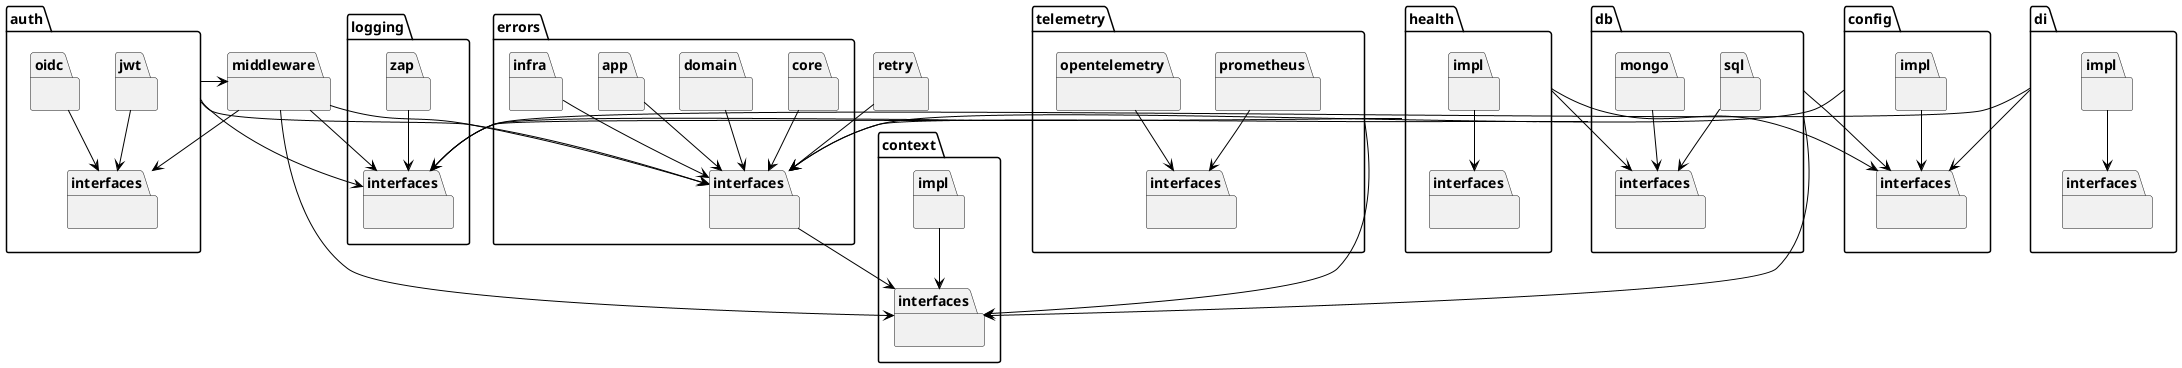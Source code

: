 @startuml Improved Package Dependencies

skinparam componentStyle uml2
skinparam component {
  BackgroundColor White
  BorderColor Black
  ArrowColor Black
}

package "auth" as auth {
  package "interfaces" as auth_interfaces {
  }

  package "jwt" as auth_jwt {
  }

  package "oidc" as auth_oidc {
  }

  auth_jwt --> auth_interfaces
  auth_oidc --> auth_interfaces
}

package "logging" as logging {
  package "interfaces" as logging_interfaces {
  }

  package "zap" as logging_zap {
  }

  logging_zap --> logging_interfaces
}

package "telemetry" as telemetry {
  package "interfaces" as telemetry_interfaces {
  }

  package "prometheus" as telemetry_prometheus {
  }

  package "opentelemetry" as telemetry_opentelemetry {
  }

  telemetry_prometheus --> telemetry_interfaces
  telemetry_opentelemetry --> telemetry_interfaces
}

package "middleware" as middleware {
}

package "context" as context {
  package "interfaces" as context_interfaces {
  }

  package "impl" as context_impl {
  }

  context_impl --> context_interfaces
}

package "health" as health {
  package "interfaces" as health_interfaces {
  }

  package "impl" as health_impl {
  }

  health_impl --> health_interfaces
}

package "errors" as errors {
  package "interfaces" as errors_interfaces {
  }

  package "core" as errors_core {
  }

  package "domain" as errors_domain {
  }

  package "app" as errors_app {
  }

  package "infra" as errors_infra {
  }

  errors_core --> errors_interfaces
  errors_domain --> errors_interfaces
  errors_app --> errors_interfaces
  errors_infra --> errors_interfaces
}

package "config" as config {
  package "interfaces" as config_interfaces {
  }

  package "impl" as config_impl {
  }

  config_impl --> config_interfaces
}

package "db" as db {
  package "interfaces" as db_interfaces {
  }

  package "sql" as db_sql {
  }

  package "mongo" as db_mongo {
  }

  db_sql --> db_interfaces
  db_mongo --> db_interfaces
}

package "di" as di {
  package "interfaces" as di_interfaces {
  }

  package "impl" as di_impl {
  }

  di_impl --> di_interfaces
}

package "retry" as retry {
}

auth --> logging_interfaces
auth --> middleware
auth --> errors_interfaces

telemetry --> logging_interfaces
telemetry --> context_interfaces

middleware --> logging_interfaces
middleware --> context_interfaces
middleware --> errors_interfaces
middleware --> auth_interfaces

health --> logging_interfaces
health --> config_interfaces
health --> db_interfaces

errors_interfaces --> context_interfaces

db --> config_interfaces
db --> errors_interfaces
db --> context_interfaces

di --> config_interfaces
di --> logging_interfaces

config --> errors_interfaces

retry --> errors_interfaces

@enduml
